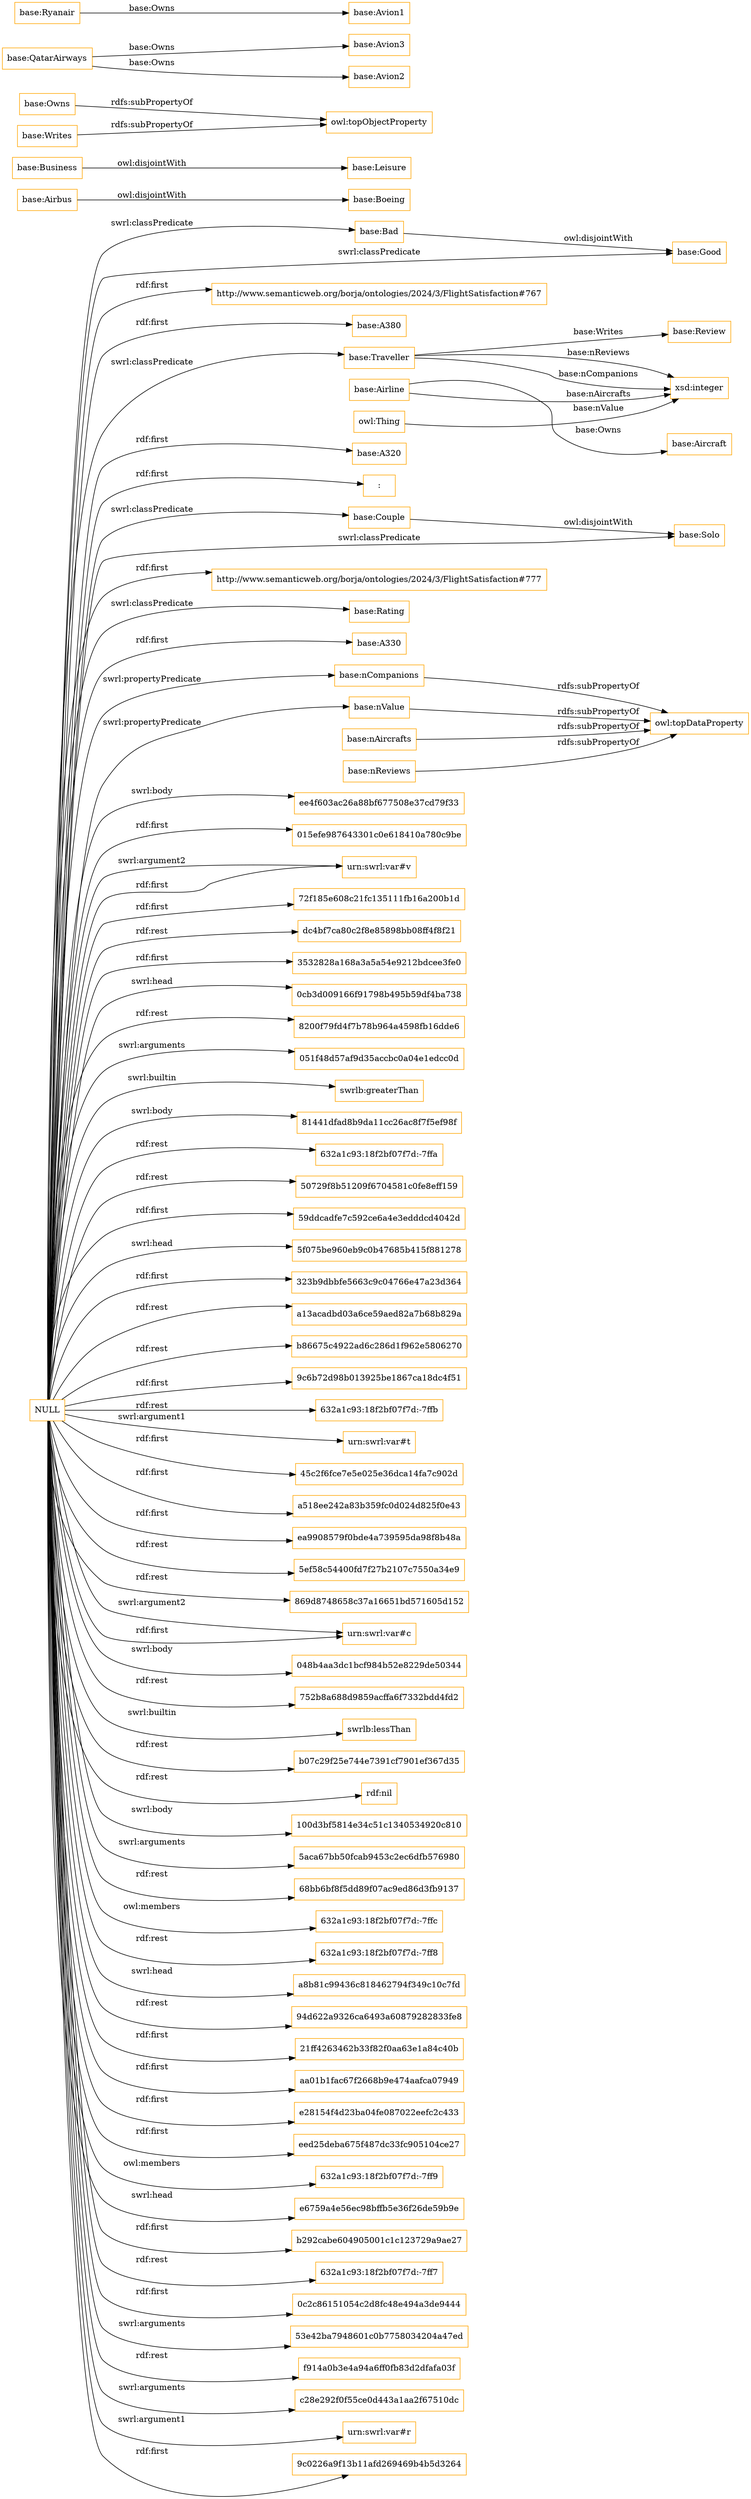 digraph ar2dtool_diagram { 
rankdir=LR;
size="1501"
node [shape = rectangle, color="orange"]; "base:Bad" "base:Review" "base:Airline" "base:Boeing" "http://www.semanticweb.org/borja/ontologies/2024/3/FlightSatisfaction#767" "base:Aircraft" "base:A380" "base:Traveller" "base:A320" ":" "base:Couple" "http://www.semanticweb.org/borja/ontologies/2024/3/FlightSatisfaction#777" "base:Solo" "base:Leisure" "base:Good" "base:Business" "base:Rating" "base:Airbus" "base:A330" ; /*classes style*/
	"base:Couple" -> "base:Solo" [ label = "owl:disjointWith" ];
	"base:nCompanions" -> "owl:topDataProperty" [ label = "rdfs:subPropertyOf" ];
	"base:Bad" -> "base:Good" [ label = "owl:disjointWith" ];
	"base:Owns" -> "owl:topObjectProperty" [ label = "rdfs:subPropertyOf" ];
	"base:Business" -> "base:Leisure" [ label = "owl:disjointWith" ];
	"base:QatarAirways" -> "base:Avion3" [ label = "base:Owns" ];
	"base:QatarAirways" -> "base:Avion2" [ label = "base:Owns" ];
	"base:nValue" -> "owl:topDataProperty" [ label = "rdfs:subPropertyOf" ];
	"base:Airbus" -> "base:Boeing" [ label = "owl:disjointWith" ];
	"base:nAircrafts" -> "owl:topDataProperty" [ label = "rdfs:subPropertyOf" ];
	"base:Ryanair" -> "base:Avion1" [ label = "base:Owns" ];
	"base:nReviews" -> "owl:topDataProperty" [ label = "rdfs:subPropertyOf" ];
	"NULL" -> "ee4f603ac26a88bf677508e37cd79f33" [ label = "swrl:body" ];
	"NULL" -> "http://www.semanticweb.org/borja/ontologies/2024/3/FlightSatisfaction#777" [ label = "rdf:first" ];
	"NULL" -> "015efe987643301c0e618410a780c9be" [ label = "rdf:first" ];
	"NULL" -> "base:Solo" [ label = "swrl:classPredicate" ];
	"NULL" -> "base:Traveller" [ label = "swrl:classPredicate" ];
	"NULL" -> "urn:swrl:var#v" [ label = "swrl:argument2" ];
	"NULL" -> "72f185e608c21fc135111fb16a200b1d" [ label = "rdf:first" ];
	"NULL" -> "dc4bf7ca80c2f8e85898bb08ff4f8f21" [ label = "rdf:rest" ];
	"NULL" -> "3532828a168a3a5a54e9212bdcee3fe0" [ label = "rdf:first" ];
	"NULL" -> "base:Bad" [ label = "swrl:classPredicate" ];
	"NULL" -> "0cb3d009166f91798b495b59df4ba738" [ label = "swrl:head" ];
	"NULL" -> "base:Couple" [ label = "swrl:classPredicate" ];
	"NULL" -> "8200f79fd4f7b78b964a4598fb16dde6" [ label = "rdf:rest" ];
	"NULL" -> "051f48d57af9d35accbc0a04e1edcc0d" [ label = "swrl:arguments" ];
	"NULL" -> "swrlb:greaterThan" [ label = "swrl:builtin" ];
	"NULL" -> "81441dfad8b9da11cc26ac8f7f5ef98f" [ label = "swrl:body" ];
	"NULL" -> "632a1c93:18f2bf07f7d:-7ffa" [ label = "rdf:rest" ];
	"NULL" -> "50729f8b51209f6704581c0fe8eff159" [ label = "rdf:rest" ];
	"NULL" -> "59ddcadfe7c592ce6a4e3edddcd4042d" [ label = "rdf:first" ];
	"NULL" -> "base:A380" [ label = "rdf:first" ];
	"NULL" -> "5f075be960eb9c0b47685b415f881278" [ label = "swrl:head" ];
	"NULL" -> "323b9dbbfe5663c9c04766e47a23d364" [ label = "rdf:first" ];
	"NULL" -> "a13acadbd03a6ce59aed82a7b68b829a" [ label = "rdf:rest" ];
	"NULL" -> "b86675c4922ad6c286d1f962e5806270" [ label = "rdf:rest" ];
	"NULL" -> "9c6b72d98b013925be1867ca18dc4f51" [ label = "rdf:first" ];
	"NULL" -> "632a1c93:18f2bf07f7d:-7ffb" [ label = "rdf:rest" ];
	"NULL" -> "urn:swrl:var#t" [ label = "swrl:argument1" ];
	"NULL" -> "45c2f6fce7e5e025e36dca14fa7c902d" [ label = "rdf:first" ];
	"NULL" -> "a518ee242a83b359fc0d024d825f0e43" [ label = "rdf:first" ];
	"NULL" -> "base:A320" [ label = "rdf:first" ];
	"NULL" -> "ea9908579f0bde4a739595da98f8b48a" [ label = "rdf:first" ];
	"NULL" -> "5ef58c54400fd7f27b2107c7550a34e9" [ label = "rdf:rest" ];
	"NULL" -> "urn:swrl:var#v" [ label = "rdf:first" ];
	"NULL" -> "869d8748658c37a16651bd571605d152" [ label = "rdf:rest" ];
	"NULL" -> "base:nValue" [ label = "swrl:propertyPredicate" ];
	"NULL" -> "urn:swrl:var#c" [ label = "swrl:argument2" ];
	"NULL" -> "048b4aa3dc1bcf984b52e8229de50344" [ label = "swrl:body" ];
	"NULL" -> "752b8a688d9859acffa6f7332bdd4fd2" [ label = "rdf:rest" ];
	"NULL" -> "swrlb:lessThan" [ label = "swrl:builtin" ];
	"NULL" -> ":" [ label = "rdf:first" ];
	"NULL" -> "b07c29f25e744e7391cf7901ef367d35" [ label = "rdf:rest" ];
	"NULL" -> "rdf:nil" [ label = "rdf:rest" ];
	"NULL" -> "100d3bf5814e34c51c1340534920c810" [ label = "swrl:body" ];
	"NULL" -> "urn:swrl:var#c" [ label = "rdf:first" ];
	"NULL" -> "5aca67bb50fcab9453c2ec6dfb576980" [ label = "swrl:arguments" ];
	"NULL" -> "68bb6bf8f5dd89f07ac9ed86d3fb9137" [ label = "rdf:rest" ];
	"NULL" -> "632a1c93:18f2bf07f7d:-7ffc" [ label = "owl:members" ];
	"NULL" -> "632a1c93:18f2bf07f7d:-7ff8" [ label = "rdf:rest" ];
	"NULL" -> "a8b81c99436c818462794f349c10c7fd" [ label = "swrl:head" ];
	"NULL" -> "base:Rating" [ label = "swrl:classPredicate" ];
	"NULL" -> "94d622a9326ca6493a60879282833fe8" [ label = "rdf:rest" ];
	"NULL" -> "21ff4263462b33f82f0aa63e1a84c40b" [ label = "rdf:first" ];
	"NULL" -> "aa01b1fac67f2668b9e474aafca07949" [ label = "rdf:first" ];
	"NULL" -> "e28154f4d23ba04fe087022eefc2c433" [ label = "rdf:first" ];
	"NULL" -> "http://www.semanticweb.org/borja/ontologies/2024/3/FlightSatisfaction#767" [ label = "rdf:first" ];
	"NULL" -> "eed25deba675f487dc33fc905104ce27" [ label = "rdf:first" ];
	"NULL" -> "632a1c93:18f2bf07f7d:-7ff9" [ label = "owl:members" ];
	"NULL" -> "e6759a4e56ec98bffb5e36f26de59b9e" [ label = "swrl:head" ];
	"NULL" -> "b292cabe604905001c1c123729a9ae27" [ label = "rdf:first" ];
	"NULL" -> "632a1c93:18f2bf07f7d:-7ff7" [ label = "rdf:rest" ];
	"NULL" -> "0c2c86151054c2d8fc48e494a3de9444" [ label = "rdf:first" ];
	"NULL" -> "53e42ba7948601c0b7758034204a47ed" [ label = "swrl:arguments" ];
	"NULL" -> "base:A330" [ label = "rdf:first" ];
	"NULL" -> "f914a0b3e4a94a6ff0fb83d2dfafa03f" [ label = "rdf:rest" ];
	"NULL" -> "base:nCompanions" [ label = "swrl:propertyPredicate" ];
	"NULL" -> "c28e292f0f55ce0d443a1aa2f67510dc" [ label = "swrl:arguments" ];
	"NULL" -> "base:Good" [ label = "swrl:classPredicate" ];
	"NULL" -> "urn:swrl:var#r" [ label = "swrl:argument1" ];
	"NULL" -> "9c0226a9f13b11afd269469b4b5d3264" [ label = "rdf:first" ];
	"base:Writes" -> "owl:topObjectProperty" [ label = "rdfs:subPropertyOf" ];
	"base:Airline" -> "xsd:integer" [ label = "base:nAircrafts" ];
	"base:Airline" -> "base:Aircraft" [ label = "base:Owns" ];
	"base:Traveller" -> "xsd:integer" [ label = "base:nReviews" ];
	"base:Traveller" -> "xsd:integer" [ label = "base:nCompanions" ];
	"owl:Thing" -> "xsd:integer" [ label = "base:nValue" ];
	"base:Traveller" -> "base:Review" [ label = "base:Writes" ];

}

